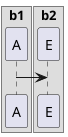 {
  "sha1": "jshpjzp1kvxtx6nz5tw0703edhnqu0f",
  "insertion": {
    "when": "2024-06-03T18:59:32.185Z",
    "user": "plantuml@gmail.com"
  }
}
@startuml
hide @unlinked
box "b1"
participant A
participant B
end box

box "b2"
participant C
participant D
participant E
end box

box "b3"
participant F
end box

A -> E

@enduml

